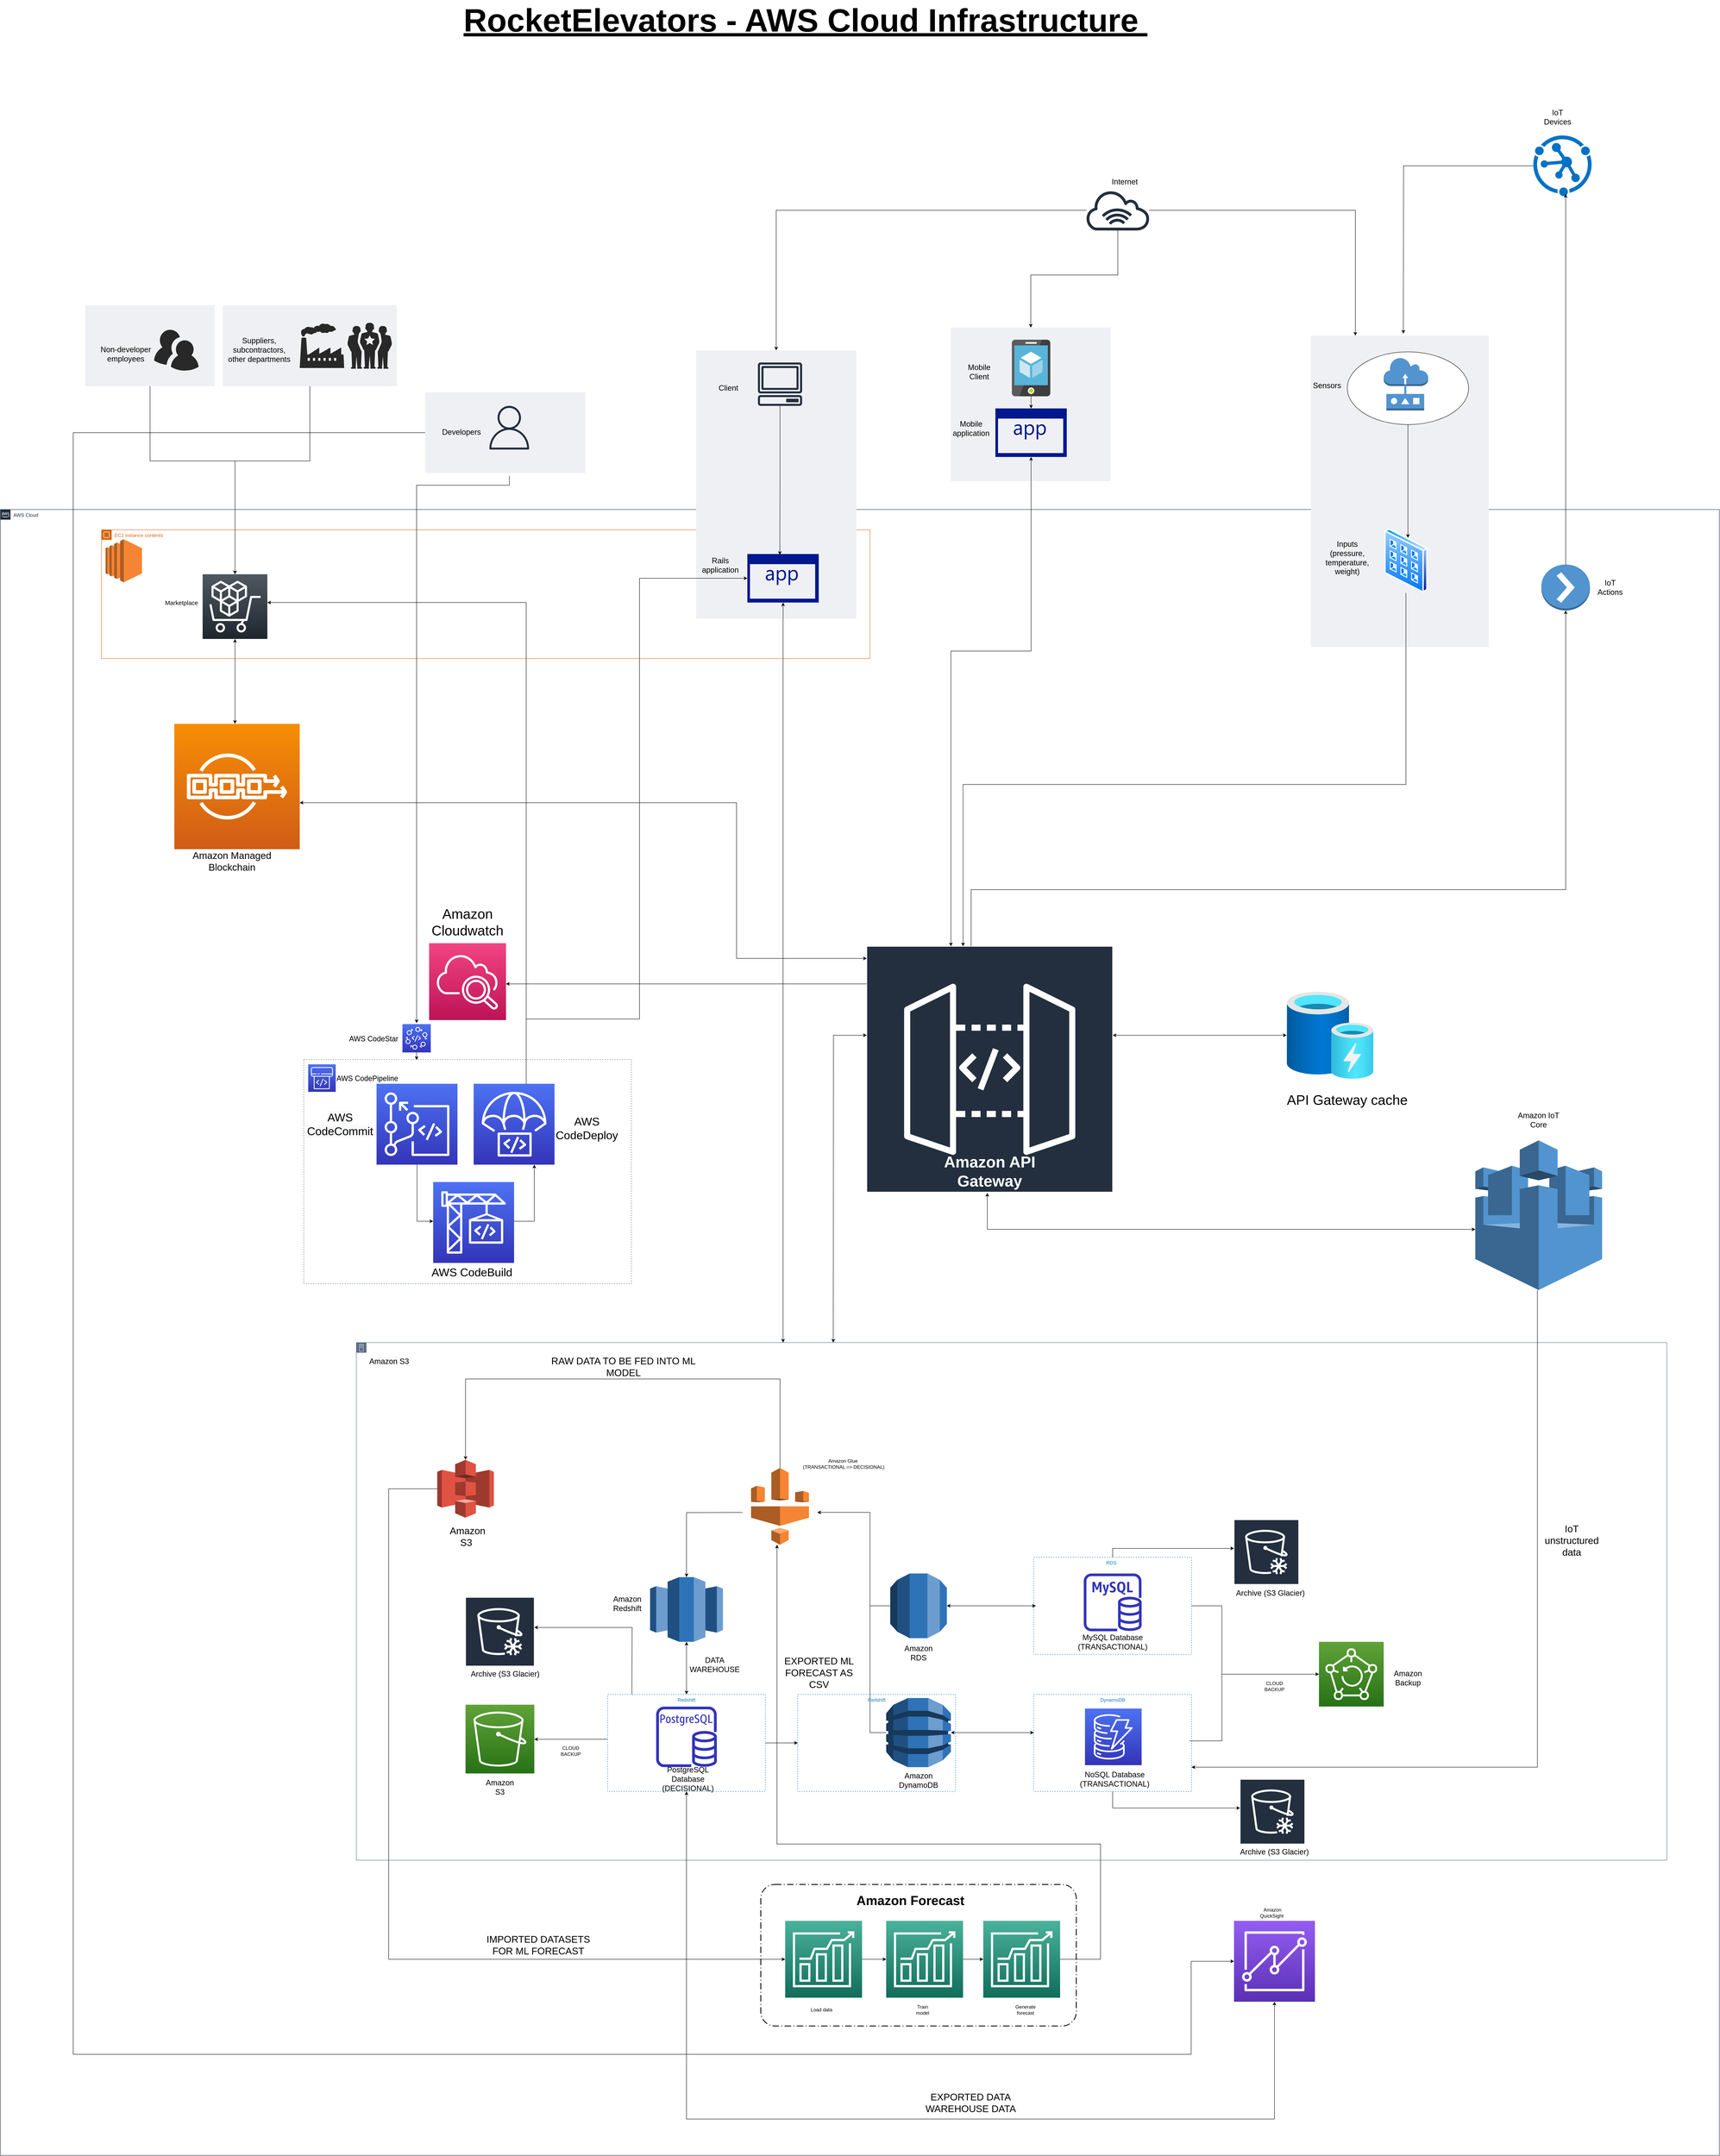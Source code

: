 <mxfile version="13.8.6" type="github"><diagram id="dGZ1OVy6yEouTG40b8el" name="Page-1"><mxGraphModel dx="7606" dy="5369" grid="1" gridSize="10" guides="1" tooltips="1" connect="1" arrows="1" fold="1" page="1" pageScale="1" pageWidth="850" pageHeight="1100" math="0" shadow="0"><root><mxCell id="0"/><mxCell id="1" parent="0"/><mxCell id="6CFTjlBo7LNI-7D9RRo_-1" value="AWS Cloud" style="points=[[0,0],[0.25,0],[0.5,0],[0.75,0],[1,0],[1,0.25],[1,0.5],[1,0.75],[1,1],[0.75,1],[0.5,1],[0.25,1],[0,1],[0,0.75],[0,0.5],[0,0.25]];outlineConnect=0;gradientColor=none;html=1;whiteSpace=wrap;fontSize=12;fontStyle=0;shape=mxgraph.aws4.group;grIcon=mxgraph.aws4.group_aws_cloud_alt;strokeColor=#232F3E;fillColor=none;verticalAlign=top;align=left;spacingLeft=30;fontColor=#232F3E;dashed=0;dashPattern=1 1;" vertex="1" parent="1"><mxGeometry x="40" y="1300" width="4250" height="4070" as="geometry"/></mxCell><mxCell id="6CFTjlBo7LNI-7D9RRo_-2" value="EC2 instance contents" style="points=[[0,0],[0.25,0],[0.5,0],[0.75,0],[1,0],[1,0.25],[1,0.5],[1,0.75],[1,1],[0.75,1],[0.5,1],[0.25,1],[0,1],[0,0.75],[0,0.5],[0,0.25]];outlineConnect=0;gradientColor=none;html=1;whiteSpace=wrap;fontSize=12;fontStyle=0;shape=mxgraph.aws4.group;grIcon=mxgraph.aws4.group_ec2_instance_contents;strokeColor=#D86613;fillColor=none;verticalAlign=top;align=left;spacingLeft=30;fontColor=#D86613;dashed=0;" vertex="1" parent="1"><mxGeometry x="290" y="1350" width="1900" height="318.65" as="geometry"/></mxCell><mxCell id="6CFTjlBo7LNI-7D9RRo_-3" value="" style="fillColor=#EFF0F3;strokeColor=none;dashed=0;verticalAlign=top;fontStyle=0;fontColor=#232F3D;" vertex="1" parent="1"><mxGeometry x="1760" y="906.35" width="396.19" height="663.65" as="geometry"/></mxCell><mxCell id="6CFTjlBo7LNI-7D9RRo_-4" value="" style="fillColor=#EFF0F3;strokeColor=none;dashed=0;verticalAlign=top;fontStyle=0;fontColor=#232F3D;" vertex="1" parent="1"><mxGeometry x="2390" y="850" width="395" height="380" as="geometry"/></mxCell><mxCell id="6CFTjlBo7LNI-7D9RRo_-5" value="" style="edgeStyle=orthogonalEdgeStyle;rounded=0;orthogonalLoop=1;jettySize=auto;html=1;startArrow=none;startFill=0;" edge="1" parent="1" source="6CFTjlBo7LNI-7D9RRo_-6" target="6CFTjlBo7LNI-7D9RRo_-132"><mxGeometry relative="1" as="geometry"><mxPoint x="805" y="1145" as="targetPoint"/><Array as="points"><mxPoint x="805" y="1180"/><mxPoint x="620" y="1180"/></Array></mxGeometry></mxCell><mxCell id="6CFTjlBo7LNI-7D9RRo_-6" value="" style="fillColor=#EFF0F3;strokeColor=none;dashed=0;verticalAlign=top;fontStyle=0;fontColor=#232F3D;" vertex="1" parent="1"><mxGeometry x="590" y="795" width="430" height="200" as="geometry"/></mxCell><mxCell id="6CFTjlBo7LNI-7D9RRo_-7" value="" style="edgeStyle=orthogonalEdgeStyle;rounded=0;orthogonalLoop=1;jettySize=auto;html=1;startArrow=none;startFill=0;" edge="1" parent="1" source="6CFTjlBo7LNI-7D9RRo_-8" target="6CFTjlBo7LNI-7D9RRo_-132"><mxGeometry relative="1" as="geometry"><mxPoint x="410" y="1145" as="targetPoint"/><Array as="points"><mxPoint x="410" y="1180"/><mxPoint x="620" y="1180"/></Array></mxGeometry></mxCell><mxCell id="6CFTjlBo7LNI-7D9RRo_-8" value="" style="fillColor=#EFF0F3;strokeColor=none;dashed=0;verticalAlign=top;fontStyle=0;fontColor=#232F3D;" vertex="1" parent="1"><mxGeometry x="250" y="795" width="320" height="200" as="geometry"/></mxCell><mxCell id="6CFTjlBo7LNI-7D9RRo_-9" value="" style="fillColor=none;strokeColor=#5A6C86;dashed=1;verticalAlign=top;fontStyle=0;fontColor=#5A6C86;fontSize=22;perimeterSpacing=33;" vertex="1" parent="1"><mxGeometry x="790" y="2660" width="810" height="554" as="geometry"/></mxCell><mxCell id="6CFTjlBo7LNI-7D9RRo_-10" value="&#10;&#10;&lt;span style=&quot;color: rgb(0, 0, 0); font-family: helvetica; font-size: 19px; font-style: normal; font-weight: 400; letter-spacing: normal; text-align: center; text-indent: 0px; text-transform: none; word-spacing: 0px; background-color: rgb(248, 249, 250); display: inline; float: none;&quot;&gt;Amazon S3&lt;/span&gt;&#10;&#10;" style="points=[[0,0],[0.25,0],[0.5,0],[0.75,0],[1,0],[1,0.25],[1,0.5],[1,0.75],[1,1],[0.75,1],[0.5,1],[0.25,1],[0,1],[0,0.75],[0,0.5],[0,0.25]];outlineConnect=0;gradientColor=none;html=1;whiteSpace=wrap;fontSize=12;fontStyle=0;shape=mxgraph.aws4.group;grIcon=mxgraph.aws4.group_on_premise;strokeColor=#5A6C86;fillColor=none;verticalAlign=top;align=left;spacingLeft=30;fontColor=#5A6C86;dashed=0;" vertex="1" parent="1"><mxGeometry x="920" y="3360" width="3240" height="1280" as="geometry"/></mxCell><mxCell id="6CFTjlBo7LNI-7D9RRo_-11" value="" style="rounded=1;arcSize=10;dashed=1;fillColor=none;gradientColor=none;dashPattern=8 3 1 3;strokeWidth=2;" vertex="1" parent="1"><mxGeometry x="1920" y="4700" width="780" height="350" as="geometry"/></mxCell><mxCell id="6CFTjlBo7LNI-7D9RRo_-12" value="" style="fillColor=#EFF0F3;strokeColor=none;dashed=0;verticalAlign=top;fontStyle=0;fontColor=#232F3D;" vertex="1" parent="1"><mxGeometry x="3280" y="870" width="440" height="770" as="geometry"/></mxCell><mxCell id="6CFTjlBo7LNI-7D9RRo_-13" value="" style="edgeStyle=orthogonalEdgeStyle;rounded=0;orthogonalLoop=1;jettySize=auto;html=1;startArrow=none;startFill=0;endArrow=classic;endFill=1;fontSize=19;fontColor=#000000;" edge="1" parent="1" source="6CFTjlBo7LNI-7D9RRo_-14"><mxGeometry relative="1" as="geometry"><mxPoint x="3520" y="1370" as="targetPoint"/></mxGeometry></mxCell><mxCell id="6CFTjlBo7LNI-7D9RRo_-14" value="" style="ellipse;whiteSpace=wrap;html=1;fontSize=19;fontColor=#000000;" vertex="1" parent="1"><mxGeometry x="3370" y="910" width="300" height="180" as="geometry"/></mxCell><mxCell id="6CFTjlBo7LNI-7D9RRo_-15" value="" style="edgeStyle=orthogonalEdgeStyle;rounded=0;orthogonalLoop=1;jettySize=auto;html=1;startArrow=none;startFill=0;endArrow=classic;endFill=1;fontSize=39;fontColor=#FFFFFF;" edge="1" parent="1" source="6CFTjlBo7LNI-7D9RRo_-18" target="6CFTjlBo7LNI-7D9RRo_-64"><mxGeometry relative="1" as="geometry"><mxPoint x="1400" y="2480" as="targetPoint"/><Array as="points"><mxPoint x="1980" y="2473"/><mxPoint x="1980" y="2473"/></Array><mxPoint x="1570" y="2473" as="sourcePoint"/></mxGeometry></mxCell><mxCell id="6CFTjlBo7LNI-7D9RRo_-16" value="" style="edgeStyle=orthogonalEdgeStyle;rounded=0;orthogonalLoop=1;jettySize=auto;html=1;" edge="1" parent="1" source="6CFTjlBo7LNI-7D9RRo_-18"><mxGeometry relative="1" as="geometry"><mxPoint x="2370" y="2380" as="sourcePoint"/><mxPoint x="3910" y="1549.6" as="targetPoint"/><Array as="points"><mxPoint x="2440" y="2240"/><mxPoint x="3910" y="2240"/></Array></mxGeometry></mxCell><mxCell id="6CFTjlBo7LNI-7D9RRo_-17" value="" style="edgeStyle=orthogonalEdgeStyle;rounded=0;orthogonalLoop=1;jettySize=auto;html=1;startArrow=classic;startFill=1;endArrow=classic;endFill=1;" edge="1" parent="1" source="6CFTjlBo7LNI-7D9RRo_-18"><mxGeometry relative="1" as="geometry"><mxPoint x="2099.143" y="3360" as="targetPoint"/></mxGeometry></mxCell><mxCell id="6CFTjlBo7LNI-7D9RRo_-18" value="Amazon API Gateway" style="outlineConnect=0;fontColor=#232F3E;gradientColor=none;strokeColor=#ffffff;fillColor=#232F3E;dashed=0;verticalLabelPosition=middle;verticalAlign=bottom;align=center;html=1;whiteSpace=wrap;fontSize=10;fontStyle=1;spacing=3;shape=mxgraph.aws4.productIcon;prIcon=mxgraph.aws4.api_gateway;" vertex="1" parent="1"><mxGeometry x="2181.96" y="2380" width="608.04" height="440" as="geometry"/></mxCell><mxCell id="6CFTjlBo7LNI-7D9RRo_-19" value="" style="edgeStyle=orthogonalEdgeStyle;rounded=0;orthogonalLoop=1;jettySize=auto;html=1;" edge="1" parent="1" source="6CFTjlBo7LNI-7D9RRo_-22" target="6CFTjlBo7LNI-7D9RRo_-50"><mxGeometry relative="1" as="geometry"><Array as="points"><mxPoint x="1480" y="4341"/><mxPoint x="1480" y="4341"/></Array></mxGeometry></mxCell><mxCell id="6CFTjlBo7LNI-7D9RRo_-20" value="" style="edgeStyle=orthogonalEdgeStyle;rounded=0;orthogonalLoop=1;jettySize=auto;html=1;fontSize=24;startArrow=classic;startFill=1;" edge="1" parent="1" source="6CFTjlBo7LNI-7D9RRo_-22" target="6CFTjlBo7LNI-7D9RRo_-104"><mxGeometry relative="1" as="geometry"><mxPoint x="1736.32" y="4640" as="targetPoint"/><Array as="points"><mxPoint x="1736" y="5280"/><mxPoint x="3190" y="5280"/></Array></mxGeometry></mxCell><mxCell id="6CFTjlBo7LNI-7D9RRo_-21" value="" style="edgeStyle=orthogonalEdgeStyle;rounded=0;orthogonalLoop=1;jettySize=auto;html=1;" edge="1" parent="1" source="6CFTjlBo7LNI-7D9RRo_-22" target="6CFTjlBo7LNI-7D9RRo_-152"><mxGeometry relative="1" as="geometry"/></mxCell><mxCell id="6CFTjlBo7LNI-7D9RRo_-22" value="Redshift" style="fillColor=none;strokeColor=#147EBA;dashed=1;verticalAlign=top;fontStyle=0;fontColor=#147EBA;" vertex="1" parent="1"><mxGeometry x="1541.32" y="4230" width="390" height="240" as="geometry"/></mxCell><mxCell id="6CFTjlBo7LNI-7D9RRo_-23" value="DynamoDB" style="fillColor=none;strokeColor=#147EBA;dashed=1;verticalAlign=top;fontStyle=0;fontColor=#147EBA;" vertex="1" parent="1"><mxGeometry x="2595" y="4230" width="390" height="240" as="geometry"/></mxCell><mxCell id="6CFTjlBo7LNI-7D9RRo_-24" value="" style="edgeStyle=orthogonalEdgeStyle;rounded=0;orthogonalLoop=1;jettySize=auto;html=1;startArrow=none;startFill=0;endArrow=none;endFill=0;fontSize=19;" edge="1" parent="1" source="6CFTjlBo7LNI-7D9RRo_-25" target="6CFTjlBo7LNI-7D9RRo_-49"><mxGeometry relative="1" as="geometry"><mxPoint x="3060" y="4180" as="targetPoint"/><Array as="points"><mxPoint x="3060" y="4011"/><mxPoint x="3060" y="4180"/></Array></mxGeometry></mxCell><mxCell id="6CFTjlBo7LNI-7D9RRo_-25" value="RDS  " style="fillColor=none;strokeColor=#147EBA;dashed=1;verticalAlign=top;fontStyle=0;fontColor=#147EBA;" vertex="1" parent="1"><mxGeometry x="2595" y="3891" width="390" height="240" as="geometry"/></mxCell><mxCell id="6CFTjlBo7LNI-7D9RRo_-26" style="edgeStyle=orthogonalEdgeStyle;rounded=0;orthogonalLoop=1;jettySize=auto;html=1;exitX=0.5;exitY=1;exitDx=0;exitDy=0;" edge="1" parent="1"><mxGeometry relative="1" as="geometry"><mxPoint x="1590" y="3323.65" as="sourcePoint"/><mxPoint x="1590" y="3323.65" as="targetPoint"/></mxGeometry></mxCell><mxCell id="6CFTjlBo7LNI-7D9RRo_-27" value="" style="edgeStyle=orthogonalEdgeStyle;rounded=0;orthogonalLoop=1;jettySize=auto;html=1;entryX=0.455;entryY=0.018;entryDx=0;entryDy=0;entryPerimeter=0;" edge="1" parent="1" source="6CFTjlBo7LNI-7D9RRo_-28" target="6CFTjlBo7LNI-7D9RRo_-57"><mxGeometry relative="1" as="geometry"><mxPoint x="1967.495" y="1366.345" as="targetPoint"/><Array as="points"/></mxGeometry></mxCell><mxCell id="6CFTjlBo7LNI-7D9RRo_-28" value="" style="outlineConnect=0;fontColor=#232F3E;gradientColor=none;fillColor=#232F3E;strokeColor=none;dashed=0;verticalLabelPosition=bottom;verticalAlign=top;align=center;html=1;fontSize=12;fontStyle=0;aspect=fixed;pointerEvents=1;shape=mxgraph.aws4.client;" vertex="1" parent="1"><mxGeometry x="1912.43" y="936.35" width="110.13" height="107.31" as="geometry"/></mxCell><mxCell id="6CFTjlBo7LNI-7D9RRo_-29" value="MySQL Database&lt;br&gt;(TRANSACTIONAL)" style="text;html=1;strokeColor=none;fillColor=none;align=center;verticalAlign=middle;whiteSpace=wrap;rounded=0;fontSize=19;" vertex="1" parent="1"><mxGeometry x="2770" y="4091" width="40" height="20" as="geometry"/></mxCell><mxCell id="6CFTjlBo7LNI-7D9RRo_-30" value="" style="outlineConnect=0;fontColor=#232F3E;gradientColor=none;fillColor=#3334B9;strokeColor=none;dashed=0;verticalLabelPosition=bottom;verticalAlign=top;align=center;html=1;fontSize=12;fontStyle=0;aspect=fixed;pointerEvents=1;shape=mxgraph.aws4.rds_mysql_instance;" vertex="1" parent="1"><mxGeometry x="2718.5" y="3931" width="143" height="143" as="geometry"/></mxCell><mxCell id="6CFTjlBo7LNI-7D9RRo_-31" value="" style="outlineConnect=0;fontColor=#232F3E;gradientColor=#4D72F3;gradientDirection=north;fillColor=#3334B9;strokeColor=#ffffff;dashed=0;verticalLabelPosition=bottom;verticalAlign=top;align=center;html=1;fontSize=12;fontStyle=0;aspect=fixed;shape=mxgraph.aws4.resourceIcon;resIcon=mxgraph.aws4.dynamodb;" vertex="1" parent="1"><mxGeometry x="2721.5" y="4265" width="140" height="140" as="geometry"/></mxCell><mxCell id="6CFTjlBo7LNI-7D9RRo_-32" value="" style="edgeStyle=orthogonalEdgeStyle;rounded=0;orthogonalLoop=1;jettySize=auto;html=1;startArrow=classic;startFill=1;fontSize=19;" edge="1" parent="1" source="6CFTjlBo7LNI-7D9RRo_-34"><mxGeometry relative="1" as="geometry"><mxPoint x="2595" y="4324.5" as="targetPoint"/></mxGeometry></mxCell><mxCell id="6CFTjlBo7LNI-7D9RRo_-33" value="" style="edgeStyle=orthogonalEdgeStyle;rounded=0;orthogonalLoop=1;jettySize=auto;html=1;" edge="1" parent="1" source="6CFTjlBo7LNI-7D9RRo_-34"><mxGeometry relative="1" as="geometry"><mxPoint x="2060" y="3780" as="targetPoint"/><Array as="points"><mxPoint x="2190" y="4325"/><mxPoint x="2190" y="3780"/></Array></mxGeometry></mxCell><mxCell id="6CFTjlBo7LNI-7D9RRo_-34" value="" style="outlineConnect=0;dashed=0;verticalLabelPosition=bottom;verticalAlign=top;align=center;html=1;shape=mxgraph.aws3.dynamo_db;fillColor=#2E73B8;gradientColor=none;fontSize=19;" vertex="1" parent="1"><mxGeometry x="2230" y="4239" width="160" height="171" as="geometry"/></mxCell><mxCell id="6CFTjlBo7LNI-7D9RRo_-35" value="PostgreSQL Database (DECISIONAL)" style="text;html=1;strokeColor=none;fillColor=none;align=center;verticalAlign=middle;whiteSpace=wrap;rounded=0;fontSize=19;" vertex="1" parent="1"><mxGeometry x="1720" y="4430" width="40" height="20" as="geometry"/></mxCell><mxCell id="6CFTjlBo7LNI-7D9RRo_-36" value="Amazon Redshift" style="text;html=1;strokeColor=none;fillColor=none;align=center;verticalAlign=middle;whiteSpace=wrap;rounded=0;fontSize=19;" vertex="1" parent="1"><mxGeometry x="1570" y="4005.5" width="40" as="geometry"/></mxCell><mxCell id="6CFTjlBo7LNI-7D9RRo_-37" value="" style="edgeStyle=orthogonalEdgeStyle;rounded=0;orthogonalLoop=1;jettySize=auto;html=1;startArrow=classic;startFill=1;fontSize=19;entryX=0.5;entryY=0;entryDx=0;entryDy=0;" edge="1" parent="1" source="6CFTjlBo7LNI-7D9RRo_-38" target="6CFTjlBo7LNI-7D9RRo_-22"><mxGeometry relative="1" as="geometry"><Array as="points"/></mxGeometry></mxCell><mxCell id="6CFTjlBo7LNI-7D9RRo_-38" value="" style="outlineConnect=0;dashed=0;verticalLabelPosition=bottom;verticalAlign=top;align=center;html=1;shape=mxgraph.aws3.redshift;fillColor=#2E73B8;gradientColor=none;fontSize=19;" vertex="1" parent="1"><mxGeometry x="1646.32" y="3940" width="180" height="160" as="geometry"/></mxCell><mxCell id="6CFTjlBo7LNI-7D9RRo_-39" value="Amazon DynamoDB" style="text;html=1;strokeColor=none;fillColor=none;align=center;verticalAlign=middle;whiteSpace=wrap;rounded=0;fontSize=19;" vertex="1" parent="1"><mxGeometry x="2290" y="4425.5" width="40" height="34.5" as="geometry"/></mxCell><mxCell id="6CFTjlBo7LNI-7D9RRo_-40" value="" style="edgeStyle=orthogonalEdgeStyle;rounded=0;orthogonalLoop=1;jettySize=auto;html=1;startArrow=classic;startFill=1;fontSize=19;" edge="1" parent="1" source="6CFTjlBo7LNI-7D9RRo_-42"><mxGeometry relative="1" as="geometry"><mxPoint x="2600" y="4011" as="targetPoint"/></mxGeometry></mxCell><mxCell id="6CFTjlBo7LNI-7D9RRo_-41" value="" style="edgeStyle=orthogonalEdgeStyle;rounded=0;orthogonalLoop=1;jettySize=auto;html=1;" edge="1" parent="1" source="6CFTjlBo7LNI-7D9RRo_-42"><mxGeometry relative="1" as="geometry"><mxPoint x="2060" y="3780" as="targetPoint"/><Array as="points"><mxPoint x="2190" y="4011"/><mxPoint x="2190" y="3780"/></Array></mxGeometry></mxCell><mxCell id="6CFTjlBo7LNI-7D9RRo_-42" value="" style="outlineConnect=0;dashed=0;verticalLabelPosition=bottom;verticalAlign=top;align=center;html=1;shape=mxgraph.aws3.rds;fillColor=#2E73B8;gradientColor=none;fontSize=19;" vertex="1" parent="1"><mxGeometry x="2240" y="3931" width="140" height="160" as="geometry"/></mxCell><mxCell id="6CFTjlBo7LNI-7D9RRo_-43" value="Amazon RDS" style="text;html=1;strokeColor=none;fillColor=none;align=center;verticalAlign=middle;whiteSpace=wrap;rounded=0;fontSize=19;" vertex="1" parent="1"><mxGeometry x="2290" y="4111" width="40" height="34.5" as="geometry"/></mxCell><mxCell id="6CFTjlBo7LNI-7D9RRo_-44" value="" style="outlineConnect=0;fontColor=#232F3E;gradientColor=none;fillColor=#3334B9;strokeColor=none;dashed=0;verticalLabelPosition=bottom;verticalAlign=top;align=center;html=1;fontSize=12;fontStyle=0;aspect=fixed;pointerEvents=1;shape=mxgraph.aws4.rds_postgresql_instance;" vertex="1" parent="1"><mxGeometry x="1661.32" y="4260" width="150" height="150" as="geometry"/></mxCell><mxCell id="6CFTjlBo7LNI-7D9RRo_-45" value="NoSQL Database (TRANSACTIONAL)" style="text;html=1;strokeColor=none;fillColor=none;align=center;verticalAlign=middle;whiteSpace=wrap;rounded=0;fontSize=19;" vertex="1" parent="1"><mxGeometry x="2775" y="4430" width="40" height="20" as="geometry"/></mxCell><mxCell id="6CFTjlBo7LNI-7D9RRo_-46" style="edgeStyle=orthogonalEdgeStyle;rounded=0;orthogonalLoop=1;jettySize=auto;html=1;exitX=0.5;exitY=1;exitDx=0;exitDy=0;startArrow=classic;startFill=1;fontSize=19;" edge="1" parent="1" source="6CFTjlBo7LNI-7D9RRo_-43" target="6CFTjlBo7LNI-7D9RRo_-43"><mxGeometry relative="1" as="geometry"/></mxCell><mxCell id="6CFTjlBo7LNI-7D9RRo_-47" value="DATA WAREHOUSE" style="text;html=1;strokeColor=none;fillColor=none;align=center;verticalAlign=middle;whiteSpace=wrap;rounded=0;fontSize=19;" vertex="1" parent="1"><mxGeometry x="1786.32" y="4147.25" width="40" height="20" as="geometry"/></mxCell><mxCell id="6CFTjlBo7LNI-7D9RRo_-48" value="" style="edgeStyle=orthogonalEdgeStyle;rounded=0;orthogonalLoop=1;jettySize=auto;html=1;startArrow=classic;startFill=1;fontSize=19;endArrow=none;endFill=0;" edge="1" parent="1" source="6CFTjlBo7LNI-7D9RRo_-49"><mxGeometry relative="1" as="geometry"><mxPoint x="2980" y="4345" as="targetPoint"/><Array as="points"><mxPoint x="3060" y="4180"/><mxPoint x="3060" y="4345"/></Array></mxGeometry></mxCell><mxCell id="6CFTjlBo7LNI-7D9RRo_-49" value="" style="outlineConnect=0;fontColor=#232F3E;gradientColor=#60A337;gradientDirection=north;fillColor=#277116;strokeColor=#ffffff;dashed=0;verticalLabelPosition=bottom;verticalAlign=top;align=center;html=1;fontSize=12;fontStyle=0;aspect=fixed;shape=mxgraph.aws4.resourceIcon;resIcon=mxgraph.aws4.backup;" vertex="1" parent="1"><mxGeometry x="3300" y="4100" width="160" height="160" as="geometry"/></mxCell><mxCell id="6CFTjlBo7LNI-7D9RRo_-50" value="" style="outlineConnect=0;fontColor=#232F3E;gradientColor=#60A337;gradientDirection=north;fillColor=#277116;strokeColor=#ffffff;dashed=0;verticalLabelPosition=bottom;verticalAlign=top;align=center;html=1;fontSize=12;fontStyle=0;aspect=fixed;shape=mxgraph.aws4.resourceIcon;resIcon=mxgraph.aws4.s3;" vertex="1" parent="1"><mxGeometry x="1190" y="4255.5" width="170" height="170" as="geometry"/></mxCell><mxCell id="6CFTjlBo7LNI-7D9RRo_-51" value="Amazon Backup" style="text;html=1;strokeColor=none;fillColor=none;align=center;verticalAlign=middle;whiteSpace=wrap;rounded=0;fontSize=19;" vertex="1" parent="1"><mxGeometry x="3500" y="4180" width="40" height="20" as="geometry"/></mxCell><mxCell id="6CFTjlBo7LNI-7D9RRo_-52" value="Amazon S3" style="text;html=1;strokeColor=none;fillColor=none;align=center;verticalAlign=middle;whiteSpace=wrap;rounded=0;fontSize=19;" vertex="1" parent="1"><mxGeometry x="1255" y="4450" width="40" height="20" as="geometry"/></mxCell><mxCell id="6CFTjlBo7LNI-7D9RRo_-53" style="edgeStyle=orthogonalEdgeStyle;rounded=0;orthogonalLoop=1;jettySize=auto;html=1;exitX=0.5;exitY=1;exitDx=0;exitDy=0;startArrow=none;startFill=0;endArrow=classic;endFill=1;fontSize=19;" edge="1" parent="1" source="6CFTjlBo7LNI-7D9RRo_-52" target="6CFTjlBo7LNI-7D9RRo_-52"><mxGeometry relative="1" as="geometry"/></mxCell><mxCell id="6CFTjlBo7LNI-7D9RRo_-54" value="Client" style="text;html=1;strokeColor=none;fillColor=none;align=center;verticalAlign=middle;whiteSpace=wrap;rounded=0;fontSize=19;" vertex="1" parent="1"><mxGeometry x="1820" y="990" width="40" height="20" as="geometry"/></mxCell><mxCell id="6CFTjlBo7LNI-7D9RRo_-55" style="edgeStyle=orthogonalEdgeStyle;rounded=0;orthogonalLoop=1;jettySize=auto;html=1;exitX=0.5;exitY=1;exitDx=0;exitDy=0;" edge="1" parent="1" source="6CFTjlBo7LNI-7D9RRo_-54" target="6CFTjlBo7LNI-7D9RRo_-54"><mxGeometry relative="1" as="geometry"/></mxCell><mxCell id="6CFTjlBo7LNI-7D9RRo_-56" value="" style="edgeStyle=orthogonalEdgeStyle;rounded=0;orthogonalLoop=1;jettySize=auto;html=1;startArrow=classic;startFill=1;endArrow=classic;endFill=1;fontSize=19;" edge="1" parent="1" source="6CFTjlBo7LNI-7D9RRo_-57" target="6CFTjlBo7LNI-7D9RRo_-10"><mxGeometry relative="1" as="geometry"><mxPoint x="1892" y="2220" as="targetPoint"/><Array as="points"><mxPoint x="1975" y="2920"/><mxPoint x="1975" y="2920"/></Array></mxGeometry></mxCell><mxCell id="6CFTjlBo7LNI-7D9RRo_-57" value="" style="aspect=fixed;pointerEvents=1;shadow=0;dashed=0;html=1;strokeColor=none;labelPosition=center;verticalLabelPosition=bottom;verticalAlign=top;align=center;fillColor=#00188D;shape=mxgraph.mscae.enterprise.application" vertex="1" parent="1"><mxGeometry x="1886.76" y="1410" width="176.47" height="120" as="geometry"/></mxCell><mxCell id="6CFTjlBo7LNI-7D9RRo_-58" value="Internet" style="text;html=1;strokeColor=none;fillColor=none;align=center;verticalAlign=middle;whiteSpace=wrap;rounded=0;fontSize=19;" vertex="1" parent="1"><mxGeometry x="2800" y="480" width="40" height="20" as="geometry"/></mxCell><mxCell id="6CFTjlBo7LNI-7D9RRo_-59" value="Rails application" style="text;html=1;strokeColor=none;fillColor=none;align=center;verticalAlign=middle;whiteSpace=wrap;rounded=0;fontSize=19;" vertex="1" parent="1"><mxGeometry x="1800" y="1430" width="40" height="16.35" as="geometry"/></mxCell><mxCell id="6CFTjlBo7LNI-7D9RRo_-60" value="&lt;font style=&quot;font-size: 39px&quot;&gt;Amazon API Gateway&lt;/font&gt;" style="text;html=1;align=center;verticalAlign=middle;whiteSpace=wrap;rounded=0;fontSize=39;fontStyle=1;fontColor=#FFFFFF;" vertex="1" parent="1"><mxGeometry x="2305.98" y="2790" width="360" height="294" as="geometry"/></mxCell><mxCell id="6CFTjlBo7LNI-7D9RRo_-61" value="" style="edgeStyle=orthogonalEdgeStyle;rounded=0;orthogonalLoop=1;jettySize=auto;html=1;startArrow=classic;startFill=1;endArrow=classic;endFill=1;" edge="1" parent="1" source="6CFTjlBo7LNI-7D9RRo_-62"><mxGeometry relative="1" as="geometry"><mxPoint x="2790" y="2600" as="targetPoint"/></mxGeometry></mxCell><mxCell id="6CFTjlBo7LNI-7D9RRo_-62" value="" style="aspect=fixed;html=1;points=[];align=center;image;fontSize=12;image=img/lib/azure2/general/Cache.svg;" vertex="1" parent="1"><mxGeometry x="3220" y="2492.5" width="215" height="215" as="geometry"/></mxCell><mxCell id="6CFTjlBo7LNI-7D9RRo_-64" value="" style="outlineConnect=0;fontColor=#232F3E;gradientColor=#F34482;gradientDirection=north;fillColor=#BC1356;strokeColor=#ffffff;dashed=0;verticalLabelPosition=bottom;verticalAlign=top;align=center;html=1;fontSize=12;fontStyle=0;aspect=fixed;shape=mxgraph.aws4.resourceIcon;resIcon=mxgraph.aws4.cloudwatch_2;" vertex="1" parent="1"><mxGeometry x="1100" y="2372.5" width="190" height="190" as="geometry"/></mxCell><mxCell id="6CFTjlBo7LNI-7D9RRo_-65" value="&lt;font color=&quot;#000000&quot; style=&quot;font-size: 34px;&quot;&gt;API Gateway cache&lt;/font&gt;" style="text;html=1;strokeColor=none;fillColor=none;align=center;verticalAlign=middle;whiteSpace=wrap;rounded=0;fontSize=34;fontColor=#FFFFFF;" vertex="1" parent="1"><mxGeometry x="3205" y="2750" width="330" height="20" as="geometry"/></mxCell><mxCell id="6CFTjlBo7LNI-7D9RRo_-66" value="&lt;font color=&quot;#000000&quot;&gt;Amazon Cloudwatch&lt;/font&gt;" style="text;html=1;strokeColor=none;fillColor=none;align=center;verticalAlign=middle;whiteSpace=wrap;rounded=0;fontSize=34;fontColor=#FFFFFF;" vertex="1" parent="1"><mxGeometry x="1085" y="2310" width="220" height="20" as="geometry"/></mxCell><mxCell id="6CFTjlBo7LNI-7D9RRo_-67" value="" style="edgeStyle=orthogonalEdgeStyle;rounded=0;orthogonalLoop=1;jettySize=auto;html=1;startArrow=none;startFill=0;endArrow=classic;endFill=1;fontSize=34;fontColor=#FFFFFF;entryX=0.5;entryY=0;entryDx=0;entryDy=0;" edge="1" parent="1" source="6CFTjlBo7LNI-7D9RRo_-70" target="6CFTjlBo7LNI-7D9RRo_-4"><mxGeometry relative="1" as="geometry"><mxPoint x="2570" y="840" as="targetPoint"/><Array as="points"><mxPoint x="2803" y="720"/><mxPoint x="2587" y="720"/></Array></mxGeometry></mxCell><mxCell id="6CFTjlBo7LNI-7D9RRo_-68" value="" style="edgeStyle=orthogonalEdgeStyle;rounded=0;orthogonalLoop=1;jettySize=auto;html=1;startArrow=none;startFill=0;endArrow=classic;endFill=1;fontSize=34;fontColor=#FFFFFF;" edge="1" parent="1" source="6CFTjlBo7LNI-7D9RRo_-70" target="6CFTjlBo7LNI-7D9RRo_-3"><mxGeometry relative="1" as="geometry"/></mxCell><mxCell id="6CFTjlBo7LNI-7D9RRo_-69" value="" style="edgeStyle=orthogonalEdgeStyle;rounded=0;orthogonalLoop=1;jettySize=auto;html=1;startArrow=none;startFill=0;endArrow=classic;endFill=1;fontSize=34;fontColor=#FFFFFF;entryX=0.25;entryY=0;entryDx=0;entryDy=0;" edge="1" parent="1" source="6CFTjlBo7LNI-7D9RRo_-70" target="6CFTjlBo7LNI-7D9RRo_-12"><mxGeometry relative="1" as="geometry"><mxPoint x="3470" y="916" as="targetPoint"/></mxGeometry></mxCell><mxCell id="6CFTjlBo7LNI-7D9RRo_-70" value="" style="outlineConnect=0;fontColor=#232F3E;gradientColor=none;fillColor=#232F3E;strokeColor=none;dashed=0;verticalLabelPosition=bottom;verticalAlign=top;align=center;html=1;fontSize=12;fontStyle=0;aspect=fixed;pointerEvents=1;shape=mxgraph.aws4.internet_alt1;" vertex="1" parent="1"><mxGeometry x="2721.5" y="510" width="162.51" height="100" as="geometry"/></mxCell><mxCell id="6CFTjlBo7LNI-7D9RRo_-71" value="" style="edgeStyle=orthogonalEdgeStyle;rounded=0;orthogonalLoop=1;jettySize=auto;html=1;startArrow=classic;startFill=1;endArrow=classic;endFill=1;fontSize=34;fontColor=#FFFFFF;entryX=0.25;entryY=0;entryDx=0;entryDy=0;" edge="1" parent="1" source="6CFTjlBo7LNI-7D9RRo_-139"><mxGeometry relative="1" as="geometry"><mxPoint x="2390" y="2380" as="targetPoint"/><Array as="points"><mxPoint x="2588" y="1650"/><mxPoint x="2390" y="1650"/></Array></mxGeometry></mxCell><mxCell id="6CFTjlBo7LNI-7D9RRo_-72" value="" style="aspect=fixed;html=1;points=[];align=center;image;fontSize=12;image=img/lib/mscae/App_Service_Mobile_App.svg;" vertex="1" parent="1"><mxGeometry x="2540.64" y="880" width="95.2" height="140" as="geometry"/></mxCell><mxCell id="6CFTjlBo7LNI-7D9RRo_-73" value="Mobile Client" style="text;html=1;strokeColor=none;fillColor=none;align=center;verticalAlign=middle;whiteSpace=wrap;rounded=0;fontSize=19;" vertex="1" parent="1"><mxGeometry x="2440" y="950" width="40" height="20" as="geometry"/></mxCell><mxCell id="6CFTjlBo7LNI-7D9RRo_-74" value="Mobile application" style="text;html=1;strokeColor=none;fillColor=none;align=center;verticalAlign=middle;whiteSpace=wrap;rounded=0;fontSize=19;" vertex="1" parent="1"><mxGeometry x="2420" y="1090" width="40" height="20" as="geometry"/></mxCell><mxCell id="6CFTjlBo7LNI-7D9RRo_-75" value="" style="outlineConnect=0;dashed=0;verticalLabelPosition=bottom;verticalAlign=top;align=center;html=1;shape=mxgraph.aws3.sensor;fillColor=#5294CF;gradientColor=none;fontSize=34;fontColor=#FFFFFF;" vertex="1" parent="1"><mxGeometry x="3460" y="925" width="110" height="130" as="geometry"/></mxCell><mxCell id="6CFTjlBo7LNI-7D9RRo_-76" value="&lt;font color=&quot;#000000&quot; style=&quot;font-size: 19px;&quot;&gt;Sensors&lt;/font&gt;" style="text;html=1;strokeColor=none;fillColor=none;align=center;verticalAlign=middle;whiteSpace=wrap;rounded=0;fontSize=19;fontColor=#FFFFFF;" vertex="1" parent="1"><mxGeometry x="3300" y="983.65" width="40" height="20" as="geometry"/></mxCell><mxCell id="6CFTjlBo7LNI-7D9RRo_-77" value="" style="edgeStyle=orthogonalEdgeStyle;rounded=0;orthogonalLoop=1;jettySize=auto;html=1;startArrow=classic;startFill=1;endArrow=classic;endFill=1;" edge="1" parent="1" source="6CFTjlBo7LNI-7D9RRo_-79"><mxGeometry relative="1" as="geometry"><mxPoint x="2480" y="2990" as="targetPoint"/><Array as="points"><mxPoint x="2480" y="3080"/></Array></mxGeometry></mxCell><mxCell id="6CFTjlBo7LNI-7D9RRo_-78" value="" style="edgeStyle=orthogonalEdgeStyle;rounded=0;orthogonalLoop=1;jettySize=auto;html=1;fontSize=24;entryX=1;entryY=0.75;entryDx=0;entryDy=0;" edge="1" parent="1" source="6CFTjlBo7LNI-7D9RRo_-79" target="6CFTjlBo7LNI-7D9RRo_-23"><mxGeometry relative="1" as="geometry"><mxPoint x="3870" y="3449" as="targetPoint"/><Array as="points"><mxPoint x="3840" y="4410"/></Array></mxGeometry></mxCell><mxCell id="6CFTjlBo7LNI-7D9RRo_-79" value="" style="outlineConnect=0;dashed=0;verticalLabelPosition=bottom;verticalAlign=top;align=center;html=1;shape=mxgraph.aws3.aws_iot;fillColor=#5294CF;gradientColor=none;fontSize=19;fontColor=#FFFFFF;" vertex="1" parent="1"><mxGeometry x="3686.5" y="2860" width="313.5" height="370" as="geometry"/></mxCell><mxCell id="6CFTjlBo7LNI-7D9RRo_-80" value="Amazon IoT Core" style="text;html=1;strokeColor=none;fillColor=none;align=center;verticalAlign=middle;whiteSpace=wrap;rounded=0;fontSize=19;" vertex="1" parent="1"><mxGeometry x="3783.25" y="2800" width="120" height="20" as="geometry"/></mxCell><mxCell id="6CFTjlBo7LNI-7D9RRo_-81" value="" style="edgeStyle=orthogonalEdgeStyle;rounded=0;orthogonalLoop=1;jettySize=auto;html=1;" edge="1" parent="1" source="6CFTjlBo7LNI-7D9RRo_-82"><mxGeometry relative="1" as="geometry"><mxPoint x="2420" y="2380" as="targetPoint"/><Array as="points"><mxPoint x="3515" y="1980"/><mxPoint x="2420" y="1980"/></Array></mxGeometry></mxCell><mxCell id="6CFTjlBo7LNI-7D9RRo_-82" value="" style="aspect=fixed;perimeter=ellipsePerimeter;html=1;align=center;shadow=0;dashed=0;spacingTop=3;image;image=img/lib/active_directory/input_output_filter.svg;fontSize=19;fontColor=#000000;" vertex="1" parent="1"><mxGeometry x="3461.4" y="1346.35" width="107.2" height="160" as="geometry"/></mxCell><mxCell id="6CFTjlBo7LNI-7D9RRo_-83" value="Inputs (pressure, temperature, weight)" style="text;html=1;strokeColor=none;fillColor=none;align=center;verticalAlign=middle;whiteSpace=wrap;rounded=0;fontSize=19;fontColor=#000000;" vertex="1" parent="1"><mxGeometry x="3350" y="1410" width="40" height="20" as="geometry"/></mxCell><mxCell id="6CFTjlBo7LNI-7D9RRo_-84" value="" style="edgeStyle=orthogonalEdgeStyle;rounded=0;orthogonalLoop=1;jettySize=auto;html=1;startArrow=none;startFill=0;endArrow=classic;endFill=1;fontSize=19;fontColor=#000000;" edge="1" parent="1" source="6CFTjlBo7LNI-7D9RRo_-85"><mxGeometry relative="1" as="geometry"><mxPoint x="3508.571" y="865" as="targetPoint"/></mxGeometry></mxCell><mxCell id="6CFTjlBo7LNI-7D9RRo_-85" value="" style="aspect=fixed;html=1;points=[];align=center;image;fontSize=12;image=img/lib/mscae/Device_Provisioning_Services.svg;" vertex="1" parent="1"><mxGeometry x="3830" y="375" width="144" height="150" as="geometry"/></mxCell><mxCell id="6CFTjlBo7LNI-7D9RRo_-86" value="IoT &lt;br&gt;Devices" style="text;html=1;strokeColor=none;fillColor=none;align=center;verticalAlign=middle;whiteSpace=wrap;rounded=0;fontSize=19;fontColor=#000000;" vertex="1" parent="1"><mxGeometry x="3870" y="320" width="40" height="20" as="geometry"/></mxCell><mxCell id="6CFTjlBo7LNI-7D9RRo_-87" value="" style="edgeStyle=orthogonalEdgeStyle;rounded=0;orthogonalLoop=1;jettySize=auto;html=1;startArrow=none;startFill=0;endArrow=classic;endFill=1;fontSize=19;fontColor=#000000;" edge="1" parent="1" source="6CFTjlBo7LNI-7D9RRo_-88"><mxGeometry relative="1" as="geometry"><mxPoint x="3910" y="520" as="targetPoint"/></mxGeometry></mxCell><mxCell id="6CFTjlBo7LNI-7D9RRo_-88" value="" style="outlineConnect=0;dashed=0;verticalLabelPosition=bottom;verticalAlign=top;align=center;html=1;shape=mxgraph.aws3.action;fillColor=#5294CF;gradientColor=none;fontSize=19;fontColor=#000000;" vertex="1" parent="1"><mxGeometry x="3850" y="1436" width="120" height="113.6" as="geometry"/></mxCell><mxCell id="6CFTjlBo7LNI-7D9RRo_-89" value="IoT Actions" style="text;html=1;strokeColor=none;fillColor=none;align=center;verticalAlign=middle;whiteSpace=wrap;rounded=0;fontSize=19;fontColor=#000000;" vertex="1" parent="1"><mxGeometry x="4000" y="1482.8" width="40" height="20" as="geometry"/></mxCell><mxCell id="6CFTjlBo7LNI-7D9RRo_-90" value="" style="edgeStyle=orthogonalEdgeStyle;rounded=0;orthogonalLoop=1;jettySize=auto;html=1;" edge="1" parent="1" target="6CFTjlBo7LNI-7D9RRo_-38"><mxGeometry relative="1" as="geometry"><mxPoint x="1797.5" y="3780" as="targetPoint"/><mxPoint x="1875" y="3780" as="sourcePoint"/></mxGeometry></mxCell><mxCell id="6CFTjlBo7LNI-7D9RRo_-91" value="Amazon Glue&amp;nbsp;&lt;br&gt;(TRANSACTIONAL =&amp;gt; DECISIONAL)" style="text;html=1;strokeColor=none;fillColor=none;align=center;verticalAlign=middle;whiteSpace=wrap;rounded=0;" vertex="1" parent="1"><mxGeometry x="2010" y="3650" width="230" height="20" as="geometry"/></mxCell><mxCell id="6CFTjlBo7LNI-7D9RRo_-92" value="CLOUD BACKUP" style="text;html=1;strokeColor=none;fillColor=none;align=center;verticalAlign=middle;whiteSpace=wrap;rounded=0;" vertex="1" parent="1"><mxGeometry x="1430" y="4360" width="40" height="20" as="geometry"/></mxCell><mxCell id="6CFTjlBo7LNI-7D9RRo_-93" value="CLOUD BACKUP" style="text;html=1;strokeColor=none;fillColor=none;align=center;verticalAlign=middle;whiteSpace=wrap;rounded=0;" vertex="1" parent="1"><mxGeometry x="3170" y="4200" width="40" height="20" as="geometry"/></mxCell><mxCell id="6CFTjlBo7LNI-7D9RRo_-94" value="" style="edgeStyle=orthogonalEdgeStyle;rounded=0;orthogonalLoop=1;jettySize=auto;html=1;" edge="1" parent="1" source="6CFTjlBo7LNI-7D9RRo_-95" target="6CFTjlBo7LNI-7D9RRo_-97"><mxGeometry relative="1" as="geometry"/></mxCell><mxCell id="6CFTjlBo7LNI-7D9RRo_-95" value="" style="outlineConnect=0;fontColor=#232F3E;gradientColor=#4AB29A;gradientDirection=north;fillColor=#116D5B;strokeColor=#ffffff;dashed=0;verticalLabelPosition=bottom;verticalAlign=top;align=center;html=1;fontSize=12;fontStyle=0;aspect=fixed;shape=mxgraph.aws4.resourceIcon;resIcon=mxgraph.aws4.forecast;" vertex="1" parent="1"><mxGeometry x="1980.28" y="4790" width="190" height="190" as="geometry"/></mxCell><mxCell id="6CFTjlBo7LNI-7D9RRo_-96" value="" style="edgeStyle=orthogonalEdgeStyle;rounded=0;orthogonalLoop=1;jettySize=auto;html=1;" edge="1" parent="1" source="6CFTjlBo7LNI-7D9RRo_-97" target="6CFTjlBo7LNI-7D9RRo_-99"><mxGeometry relative="1" as="geometry"/></mxCell><mxCell id="6CFTjlBo7LNI-7D9RRo_-97" value="" style="outlineConnect=0;fontColor=#232F3E;gradientColor=#4AB29A;gradientDirection=north;fillColor=#116D5B;strokeColor=#ffffff;dashed=0;verticalLabelPosition=bottom;verticalAlign=top;align=center;html=1;fontSize=12;fontStyle=0;aspect=fixed;shape=mxgraph.aws4.resourceIcon;resIcon=mxgraph.aws4.forecast;" vertex="1" parent="1"><mxGeometry x="2230" y="4790" width="190" height="190" as="geometry"/></mxCell><mxCell id="6CFTjlBo7LNI-7D9RRo_-98" value="" style="edgeStyle=orthogonalEdgeStyle;rounded=0;orthogonalLoop=1;jettySize=auto;html=1;fontSize=24;" edge="1" parent="1" source="6CFTjlBo7LNI-7D9RRo_-99" target="6CFTjlBo7LNI-7D9RRo_-142"><mxGeometry relative="1" as="geometry"><mxPoint x="2775" y="4885" as="targetPoint"/><Array as="points"><mxPoint x="2760" y="4885"/><mxPoint x="2760" y="4600"/><mxPoint x="1960" y="4600"/></Array></mxGeometry></mxCell><mxCell id="6CFTjlBo7LNI-7D9RRo_-99" value="" style="outlineConnect=0;fontColor=#232F3E;gradientColor=#4AB29A;gradientDirection=north;fillColor=#116D5B;strokeColor=#ffffff;dashed=0;verticalLabelPosition=bottom;verticalAlign=top;align=center;html=1;fontSize=12;fontStyle=0;aspect=fixed;shape=mxgraph.aws4.resourceIcon;resIcon=mxgraph.aws4.forecast;" vertex="1" parent="1"><mxGeometry x="2470" y="4790" width="190" height="190" as="geometry"/></mxCell><mxCell id="6CFTjlBo7LNI-7D9RRo_-100" value="Load data" style="text;html=1;strokeColor=none;fillColor=none;align=center;verticalAlign=middle;whiteSpace=wrap;rounded=0;" vertex="1" parent="1"><mxGeometry x="2030" y="5000" width="80" height="20" as="geometry"/></mxCell><mxCell id="6CFTjlBo7LNI-7D9RRo_-101" value="Train model" style="text;html=1;strokeColor=none;fillColor=none;align=center;verticalAlign=middle;whiteSpace=wrap;rounded=0;" vertex="1" parent="1"><mxGeometry x="2300" y="5000" width="40" height="20" as="geometry"/></mxCell><mxCell id="6CFTjlBo7LNI-7D9RRo_-102" value="Generate forecast" style="text;html=1;strokeColor=none;fillColor=none;align=center;verticalAlign=middle;whiteSpace=wrap;rounded=0;" vertex="1" parent="1"><mxGeometry x="2537" y="5000" width="75" height="20" as="geometry"/></mxCell><mxCell id="6CFTjlBo7LNI-7D9RRo_-103" value="&lt;span style=&quot;font-size: 32px&quot;&gt;&lt;b&gt;Amazon Forecast&lt;/b&gt;&lt;/span&gt;" style="text;html=1;strokeColor=none;fillColor=none;align=center;verticalAlign=middle;whiteSpace=wrap;rounded=0;" vertex="1" parent="1"><mxGeometry x="2130" y="4730" width="320" height="20" as="geometry"/></mxCell><mxCell id="6CFTjlBo7LNI-7D9RRo_-104" value="" style="outlineConnect=0;fontColor=#232F3E;gradientColor=#945DF2;gradientDirection=north;fillColor=#5A30B5;strokeColor=#ffffff;dashed=0;verticalLabelPosition=bottom;verticalAlign=top;align=center;html=1;fontSize=12;fontStyle=0;aspect=fixed;shape=mxgraph.aws4.resourceIcon;resIcon=mxgraph.aws4.quicksight;" vertex="1" parent="1"><mxGeometry x="3090" y="4790" width="200" height="200" as="geometry"/></mxCell><mxCell id="6CFTjlBo7LNI-7D9RRo_-105" value="Amazon QuickSight&amp;nbsp;" style="text;html=1;strokeColor=none;fillColor=none;align=center;verticalAlign=middle;whiteSpace=wrap;rounded=0;" vertex="1" parent="1"><mxGeometry x="3130" y="4760" width="110" height="20" as="geometry"/></mxCell><mxCell id="6CFTjlBo7LNI-7D9RRo_-106" value="" style="edgeStyle=orthogonalEdgeStyle;rounded=0;orthogonalLoop=1;jettySize=auto;html=1;" edge="1" parent="1" source="6CFTjlBo7LNI-7D9RRo_-107" target="6CFTjlBo7LNI-7D9RRo_-104"><mxGeometry relative="1" as="geometry"><mxPoint x="1010" y="1110" as="targetPoint"/><Array as="points"><mxPoint x="220" y="1110"/><mxPoint x="220" y="5120"/><mxPoint x="2984" y="5120"/></Array></mxGeometry></mxCell><mxCell id="6CFTjlBo7LNI-7D9RRo_-107" value="" style="fillColor=#EFF0F3;strokeColor=none;dashed=0;verticalAlign=top;fontStyle=0;fontColor=#232F3D;" vertex="1" parent="1"><mxGeometry x="1090" y="1010" width="396.19" height="200" as="geometry"/></mxCell><mxCell id="6CFTjlBo7LNI-7D9RRo_-108" value="" style="edgeStyle=orthogonalEdgeStyle;rounded=0;orthogonalLoop=1;jettySize=auto;html=1;exitX=0.526;exitY=1.034;exitDx=0;exitDy=0;exitPerimeter=0;" edge="1" parent="1" source="6CFTjlBo7LNI-7D9RRo_-107"><mxGeometry relative="1" as="geometry"><mxPoint x="1069" y="2570" as="targetPoint"/><Array as="points"><mxPoint x="1298" y="1240"/><mxPoint x="1069" y="1240"/></Array></mxGeometry></mxCell><mxCell id="6CFTjlBo7LNI-7D9RRo_-109" value="" style="outlineConnect=0;fontColor=#232F3E;gradientColor=none;fillColor=#232F3E;strokeColor=none;dashed=0;verticalLabelPosition=bottom;verticalAlign=top;align=center;html=1;fontSize=12;fontStyle=0;aspect=fixed;pointerEvents=1;shape=mxgraph.aws4.user;" vertex="1" parent="1"><mxGeometry x="1244.09" y="1043.66" width="108" height="108" as="geometry"/></mxCell><mxCell id="6CFTjlBo7LNI-7D9RRo_-110" value="Developers" style="text;html=1;strokeColor=none;fillColor=none;align=center;verticalAlign=middle;whiteSpace=wrap;rounded=0;fontSize=19;" vertex="1" parent="1"><mxGeometry x="1160" y="1098.65" width="40" height="20" as="geometry"/></mxCell><mxCell id="6CFTjlBo7LNI-7D9RRo_-111" value="" style="edgeStyle=orthogonalEdgeStyle;rounded=0;orthogonalLoop=1;jettySize=auto;html=1;startArrow=classic;startFill=1;" edge="1" parent="1" source="6CFTjlBo7LNI-7D9RRo_-112" target="6CFTjlBo7LNI-7D9RRo_-18"><mxGeometry relative="1" as="geometry"><mxPoint x="1900" y="2890" as="targetPoint"/><Array as="points"><mxPoint x="1860" y="2025"/><mxPoint x="1860" y="2410"/></Array></mxGeometry></mxCell><mxCell id="6CFTjlBo7LNI-7D9RRo_-112" value="" style="outlineConnect=0;fontColor=#232F3E;gradientColor=#F78E04;gradientDirection=north;fillColor=#D05C17;strokeColor=#ffffff;dashed=0;verticalLabelPosition=bottom;verticalAlign=top;align=center;html=1;fontSize=12;fontStyle=0;aspect=fixed;shape=mxgraph.aws4.resourceIcon;resIcon=mxgraph.aws4.managed_blockchain;" vertex="1" parent="1"><mxGeometry x="470" y="1830" width="310" height="310" as="geometry"/></mxCell><mxCell id="6CFTjlBo7LNI-7D9RRo_-113" value="&lt;font style=&quot;font-size: 24px;&quot;&gt;Amazon Managed Blockchain&lt;/font&gt;" style="text;html=1;strokeColor=none;fillColor=none;align=center;verticalAlign=middle;whiteSpace=wrap;rounded=0;fontSize=24;" vertex="1" parent="1"><mxGeometry x="490" y="2160" width="245" height="20" as="geometry"/></mxCell><mxCell id="6CFTjlBo7LNI-7D9RRo_-114" value="" style="edgeStyle=orthogonalEdgeStyle;rounded=0;orthogonalLoop=1;jettySize=auto;html=1;fontSize=22;" edge="1" parent="1" source="6CFTjlBo7LNI-7D9RRo_-115" target="6CFTjlBo7LNI-7D9RRo_-119"><mxGeometry relative="1" as="geometry"><Array as="points"><mxPoint x="1070" y="3060"/></Array></mxGeometry></mxCell><mxCell id="6CFTjlBo7LNI-7D9RRo_-115" value="" style="outlineConnect=0;fontColor=#232F3E;gradientColor=#4D72F3;gradientDirection=north;fillColor=#3334B9;strokeColor=#ffffff;dashed=0;verticalLabelPosition=bottom;verticalAlign=top;align=center;html=1;fontSize=12;fontStyle=0;aspect=fixed;shape=mxgraph.aws4.resourceIcon;resIcon=mxgraph.aws4.codecommit;" vertex="1" parent="1"><mxGeometry x="970" y="2720" width="200" height="200" as="geometry"/></mxCell><mxCell id="6CFTjlBo7LNI-7D9RRo_-116" value="&lt;span style=&quot;color: rgb(0 , 0 , 0) ; font-family: &amp;#34;helvetica&amp;#34; ; font-style: normal ; font-weight: 400 ; letter-spacing: normal ; text-indent: 0px ; text-transform: none ; word-spacing: 0px ; background-color: rgb(248 , 249 , 250) ; display: inline ; float: none&quot;&gt;&lt;font style=&quot;font-size: 28px&quot;&gt;AWS CodeCommit&lt;/font&gt;&lt;/span&gt;" style="text;whiteSpace=wrap;html=1;align=center;fontSize=28;" vertex="1" parent="1"><mxGeometry x="780" y="2780" width="200" height="60" as="geometry"/></mxCell><mxCell id="6CFTjlBo7LNI-7D9RRo_-117" value="" style="outlineConnect=0;fontColor=#232F3E;gradientColor=#4D72F3;gradientDirection=north;fillColor=#3334B9;strokeColor=#ffffff;dashed=0;verticalLabelPosition=bottom;verticalAlign=top;align=center;html=1;fontSize=12;fontStyle=0;aspect=fixed;shape=mxgraph.aws4.resourceIcon;resIcon=mxgraph.aws4.codepipeline;" vertex="1" parent="1"><mxGeometry x="801" y="2672" width="68" height="68" as="geometry"/></mxCell><mxCell id="6CFTjlBo7LNI-7D9RRo_-118" value="" style="edgeStyle=orthogonalEdgeStyle;rounded=0;orthogonalLoop=1;jettySize=auto;html=1;" edge="1" parent="1" source="6CFTjlBo7LNI-7D9RRo_-119" target="6CFTjlBo7LNI-7D9RRo_-124"><mxGeometry relative="1" as="geometry"><mxPoint x="1436.167" y="2920.0" as="targetPoint"/><Array as="points"><mxPoint x="1360" y="3060"/></Array></mxGeometry></mxCell><mxCell id="6CFTjlBo7LNI-7D9RRo_-119" value="" style="outlineConnect=0;fontColor=#232F3E;gradientColor=#4D72F3;gradientDirection=north;fillColor=#3334B9;strokeColor=#ffffff;dashed=0;verticalLabelPosition=bottom;verticalAlign=top;align=center;html=1;fontSize=12;fontStyle=0;aspect=fixed;shape=mxgraph.aws4.resourceIcon;resIcon=mxgraph.aws4.codebuild;" vertex="1" parent="1"><mxGeometry x="1110" y="2963" width="200" height="200" as="geometry"/></mxCell><mxCell id="6CFTjlBo7LNI-7D9RRo_-120" value="&lt;span style=&quot;color: rgb(0 , 0 , 0) ; font-family: &amp;#34;helvetica&amp;#34; ; font-style: normal ; font-weight: 400 ; letter-spacing: normal ; text-align: center ; text-indent: 0px ; text-transform: none ; word-spacing: 0px ; background-color: rgb(248 , 249 , 250) ; display: inline ; float: none&quot;&gt;&lt;font style=&quot;font-size: 18px&quot;&gt;AWS CodePipeline&lt;/font&gt;&lt;/span&gt;" style="text;whiteSpace=wrap;html=1;" vertex="1" parent="1"><mxGeometry x="869" y="2690" width="300" height="60" as="geometry"/></mxCell><mxCell id="6CFTjlBo7LNI-7D9RRo_-121" value="&lt;span style=&quot;color: rgb(0 , 0 , 0) ; font-family: &amp;#34;helvetica&amp;#34; ; font-style: normal ; font-weight: 400 ; letter-spacing: normal ; text-align: center ; text-indent: 0px ; text-transform: none ; word-spacing: 0px ; background-color: rgb(248 , 249 , 250) ; display: inline ; float: none&quot;&gt;&lt;font style=&quot;font-size: 28px&quot;&gt;AWS CodeBuild&lt;/font&gt;&lt;br&gt;&lt;/span&gt;" style="text;whiteSpace=wrap;html=1;" vertex="1" parent="1"><mxGeometry x="1104" y="3163" width="236" height="40" as="geometry"/></mxCell><mxCell id="6CFTjlBo7LNI-7D9RRo_-122" value="" style="edgeStyle=orthogonalEdgeStyle;rounded=0;orthogonalLoop=1;jettySize=auto;html=1;entryX=0;entryY=0.5;entryDx=0;entryDy=0;entryPerimeter=0;" edge="1" parent="1" source="6CFTjlBo7LNI-7D9RRo_-124" target="6CFTjlBo7LNI-7D9RRo_-57"><mxGeometry relative="1" as="geometry"><mxPoint x="1570" y="2560" as="targetPoint"/><Array as="points"><mxPoint x="1340" y="2560"/><mxPoint x="1620" y="2560"/><mxPoint x="1620" y="1470"/></Array></mxGeometry></mxCell><mxCell id="6CFTjlBo7LNI-7D9RRo_-123" value="" style="edgeStyle=orthogonalEdgeStyle;rounded=0;orthogonalLoop=1;jettySize=auto;html=1;startArrow=none;startFill=0;endArrow=classic;endFill=1;" edge="1" parent="1" source="6CFTjlBo7LNI-7D9RRo_-124" target="6CFTjlBo7LNI-7D9RRo_-132"><mxGeometry relative="1" as="geometry"><mxPoint x="700" y="1513" as="targetPoint"/><Array as="points"><mxPoint x="1340" y="1530"/></Array></mxGeometry></mxCell><mxCell id="6CFTjlBo7LNI-7D9RRo_-124" value="" style="outlineConnect=0;fontColor=#232F3E;gradientColor=#4D72F3;gradientDirection=north;fillColor=#3334B9;strokeColor=#ffffff;dashed=0;verticalLabelPosition=bottom;verticalAlign=top;align=center;html=1;fontSize=12;fontStyle=0;aspect=fixed;shape=mxgraph.aws4.resourceIcon;resIcon=mxgraph.aws4.codedeploy;" vertex="1" parent="1"><mxGeometry x="1210" y="2720" width="200" height="200" as="geometry"/></mxCell><mxCell id="6CFTjlBo7LNI-7D9RRo_-125" value="&lt;span style=&quot;color: rgb(0 , 0 , 0) ; font-family: &amp;#34;helvetica&amp;#34; ; font-style: normal ; font-weight: 400 ; letter-spacing: normal ; text-indent: 0px ; text-transform: none ; word-spacing: 0px ; background-color: rgb(248 , 249 , 250) ; display: inline ; float: none&quot;&gt;&lt;font style=&quot;font-size: 28px&quot;&gt;AWS CodeDeploy&lt;/font&gt;&lt;/span&gt;" style="text;whiteSpace=wrap;html=1;align=center;" vertex="1" parent="1"><mxGeometry x="1460" y="2790" width="60" height="40" as="geometry"/></mxCell><mxCell id="6CFTjlBo7LNI-7D9RRo_-126" value="" style="edgeStyle=orthogonalEdgeStyle;rounded=0;orthogonalLoop=1;jettySize=auto;html=1;fontSize=24;" edge="1" parent="1" source="6CFTjlBo7LNI-7D9RRo_-127"><mxGeometry relative="1" as="geometry"><mxPoint x="1069" y="2661" as="targetPoint"/><Array as="points"><mxPoint x="1069" y="2661"/></Array></mxGeometry></mxCell><mxCell id="6CFTjlBo7LNI-7D9RRo_-127" value="" style="outlineConnect=0;fontColor=#232F3E;gradientColor=#4D72F3;gradientDirection=north;fillColor=#3334B9;strokeColor=#ffffff;dashed=0;verticalLabelPosition=bottom;verticalAlign=top;align=center;html=1;fontSize=12;fontStyle=0;aspect=fixed;shape=mxgraph.aws4.resourceIcon;resIcon=mxgraph.aws4.codestar;" vertex="1" parent="1"><mxGeometry x="1034" y="2572.5" width="70" height="70" as="geometry"/></mxCell><mxCell id="6CFTjlBo7LNI-7D9RRo_-128" value="&lt;span style=&quot;color: rgb(0 , 0 , 0) ; font-family: &amp;#34;helvetica&amp;#34; ; font-size: 18px ; font-style: normal ; font-weight: 400 ; letter-spacing: normal ; text-indent: 0px ; text-transform: none ; word-spacing: 0px ; background-color: rgb(248 , 249 , 250) ; display: inline ; float: none&quot;&gt;AWS CodeStar&lt;/span&gt;" style="text;whiteSpace=wrap;html=1;fontSize=22;align=center;" vertex="1" parent="1"><mxGeometry x="898" y="2587.5" width="130" height="40" as="geometry"/></mxCell><mxCell id="6CFTjlBo7LNI-7D9RRo_-129" style="edgeStyle=orthogonalEdgeStyle;rounded=0;orthogonalLoop=1;jettySize=auto;html=1;exitX=0.5;exitY=1;exitDx=0;exitDy=0;fontSize=22;" edge="1" parent="1" source="6CFTjlBo7LNI-7D9RRo_-66" target="6CFTjlBo7LNI-7D9RRo_-66"><mxGeometry relative="1" as="geometry"/></mxCell><mxCell id="6CFTjlBo7LNI-7D9RRo_-130" value="Suppliers, subcontractors, other departments" style="text;html=1;strokeColor=none;fillColor=none;align=center;verticalAlign=middle;whiteSpace=wrap;rounded=0;fontSize=19;" vertex="1" parent="1"><mxGeometry x="600" y="896" width="160" height="20" as="geometry"/></mxCell><mxCell id="6CFTjlBo7LNI-7D9RRo_-131" value="" style="edgeStyle=orthogonalEdgeStyle;rounded=0;orthogonalLoop=1;jettySize=auto;html=1;startArrow=classic;startFill=1;" edge="1" parent="1" source="6CFTjlBo7LNI-7D9RRo_-132" target="6CFTjlBo7LNI-7D9RRo_-112"><mxGeometry relative="1" as="geometry"><mxPoint x="620" y="1750" as="targetPoint"/><Array as="points"><mxPoint x="620" y="1780"/><mxPoint x="620" y="1780"/></Array></mxGeometry></mxCell><mxCell id="6CFTjlBo7LNI-7D9RRo_-132" value="" style="gradientDirection=north;outlineConnect=0;fontColor=#232F3E;gradientColor=#505863;fillColor=#1E262E;strokeColor=#ffffff;dashed=0;verticalLabelPosition=bottom;verticalAlign=top;align=center;html=1;fontSize=12;fontStyle=0;aspect=fixed;shape=mxgraph.aws4.resourceIcon;resIcon=mxgraph.aws4.marketplace;" vertex="1" parent="1"><mxGeometry x="540" y="1460" width="160" height="160" as="geometry"/></mxCell><mxCell id="6CFTjlBo7LNI-7D9RRo_-133" value="" style="verticalLabelPosition=bottom;html=1;fillColor=#282828;strokeColor=none;verticalAlign=top;pointerEvents=1;align=center;shape=mxgraph.cisco_safe.people_places_things_icons.icon1;" vertex="1" parent="1"><mxGeometry x="898" y="838.17" width="110" height="113.65" as="geometry"/></mxCell><mxCell id="6CFTjlBo7LNI-7D9RRo_-134" value="" style="verticalLabelPosition=bottom;html=1;fillColor=#282828;strokeColor=none;verticalAlign=top;pointerEvents=1;align=center;shape=mxgraph.cisco_safe.people_places_things_icons.icon5;" vertex="1" parent="1"><mxGeometry x="780" y="840" width="110" height="110" as="geometry"/></mxCell><mxCell id="6CFTjlBo7LNI-7D9RRo_-135" value="" style="verticalLabelPosition=bottom;html=1;fillColor=#282828;strokeColor=none;verticalAlign=top;pointerEvents=1;align=center;shape=mxgraph.cisco_safe.people_places_things_icons.icon9;" vertex="1" parent="1"><mxGeometry x="420" y="855.5" width="110" height="101" as="geometry"/></mxCell><mxCell id="6CFTjlBo7LNI-7D9RRo_-136" value="Non-developer employees" style="text;html=1;strokeColor=none;fillColor=none;align=center;verticalAlign=middle;whiteSpace=wrap;rounded=0;fontSize=19;" vertex="1" parent="1"><mxGeometry x="280" y="906" width="140" height="20" as="geometry"/></mxCell><mxCell id="6CFTjlBo7LNI-7D9RRo_-137" value="Marketplace&amp;nbsp;" style="text;html=1;strokeColor=none;fillColor=none;align=center;verticalAlign=middle;whiteSpace=wrap;rounded=0;fontSize=15;" vertex="1" parent="1"><mxGeometry x="470" y="1495" width="40" height="70" as="geometry"/></mxCell><mxCell id="6CFTjlBo7LNI-7D9RRo_-138" value="RocketElevators - AWS Cloud Infrastructure&amp;nbsp;" style="text;html=1;align=center;verticalAlign=middle;resizable=0;points=[];autosize=1;fontSize=80;fontStyle=5" vertex="1" parent="1"><mxGeometry x="1175" y="40" width="1710" height="100" as="geometry"/></mxCell><mxCell id="6CFTjlBo7LNI-7D9RRo_-139" value="" style="aspect=fixed;pointerEvents=1;shadow=0;dashed=0;html=1;strokeColor=none;labelPosition=center;verticalLabelPosition=bottom;verticalAlign=top;align=center;fillColor=#00188D;shape=mxgraph.mscae.enterprise.application" vertex="1" parent="1"><mxGeometry x="2500" y="1050" width="176.47" height="120" as="geometry"/></mxCell><mxCell id="6CFTjlBo7LNI-7D9RRo_-140" value="" style="edgeStyle=orthogonalEdgeStyle;rounded=0;orthogonalLoop=1;jettySize=auto;html=1;startArrow=none;startFill=0;endArrow=classic;endFill=1;fontSize=34;fontColor=#FFFFFF;" edge="1" parent="1" source="6CFTjlBo7LNI-7D9RRo_-72" target="6CFTjlBo7LNI-7D9RRo_-139"><mxGeometry relative="1" as="geometry"><mxPoint x="2578.23" y="1360" as="targetPoint"/><mxPoint x="2578.286" y="1080" as="sourcePoint"/></mxGeometry></mxCell><mxCell id="6CFTjlBo7LNI-7D9RRo_-141" value="" style="edgeStyle=orthogonalEdgeStyle;rounded=0;orthogonalLoop=1;jettySize=auto;html=1;fontSize=24;" edge="1" parent="1" source="6CFTjlBo7LNI-7D9RRo_-142" target="6CFTjlBo7LNI-7D9RRo_-144"><mxGeometry relative="1" as="geometry"><mxPoint x="1967.5" y="3525" as="targetPoint"/><Array as="points"><mxPoint x="1968" y="3450"/><mxPoint x="1190" y="3450"/></Array></mxGeometry></mxCell><mxCell id="6CFTjlBo7LNI-7D9RRo_-142" value="" style="outlineConnect=0;dashed=0;verticalLabelPosition=bottom;verticalAlign=top;align=center;html=1;shape=mxgraph.aws3.glue;fillColor=#F58534;gradientColor=none;dashPattern=1 1;fontSize=24;" vertex="1" parent="1"><mxGeometry x="1895.92" y="3670" width="143.16" height="190" as="geometry"/></mxCell><mxCell id="6CFTjlBo7LNI-7D9RRo_-143" value="" style="edgeStyle=orthogonalEdgeStyle;rounded=0;orthogonalLoop=1;jettySize=auto;html=1;fontSize=24;" edge="1" parent="1" source="6CFTjlBo7LNI-7D9RRo_-144" target="6CFTjlBo7LNI-7D9RRo_-95"><mxGeometry relative="1" as="geometry"><mxPoint x="1030" y="3721.5" as="targetPoint"/><Array as="points"><mxPoint x="1000" y="3722"/><mxPoint x="1000" y="4885"/></Array></mxGeometry></mxCell><mxCell id="6CFTjlBo7LNI-7D9RRo_-144" value="" style="outlineConnect=0;dashed=0;verticalLabelPosition=bottom;verticalAlign=top;align=center;html=1;shape=mxgraph.aws3.s3;fillColor=#E05243;gradientColor=none;dashPattern=1 1;fontSize=24;" vertex="1" parent="1"><mxGeometry x="1120" y="3650" width="140" height="143" as="geometry"/></mxCell><mxCell id="6CFTjlBo7LNI-7D9RRo_-145" value="Amazon S3&amp;nbsp;" style="text;html=1;strokeColor=none;fillColor=none;align=center;verticalAlign=middle;whiteSpace=wrap;rounded=0;dashed=1;dashPattern=1 1;fontSize=24;" vertex="1" parent="1"><mxGeometry x="1175" y="3830" width="40" height="20" as="geometry"/></mxCell><mxCell id="6CFTjlBo7LNI-7D9RRo_-146" value="IoT unstructured data" style="text;html=1;strokeColor=none;fillColor=none;align=center;verticalAlign=middle;whiteSpace=wrap;rounded=0;dashed=1;dashPattern=1 1;fontSize=24;" vertex="1" parent="1"><mxGeometry x="3905" y="3840" width="40" height="20" as="geometry"/></mxCell><mxCell id="6CFTjlBo7LNI-7D9RRo_-147" value="RAW DATA TO BE FED INTO ML MODEL" style="text;html=1;strokeColor=none;fillColor=none;align=center;verticalAlign=middle;whiteSpace=wrap;rounded=0;dashed=1;dashPattern=1 1;fontSize=24;" vertex="1" parent="1"><mxGeometry x="1401" y="3410" width="359" height="20" as="geometry"/></mxCell><mxCell id="6CFTjlBo7LNI-7D9RRo_-148" value="IMPORTED DATASETS FOR ML FORECAST" style="text;html=1;strokeColor=none;fillColor=none;align=center;verticalAlign=middle;whiteSpace=wrap;rounded=0;dashed=1;dashPattern=1 1;fontSize=24;" vertex="1" parent="1"><mxGeometry x="1220" y="4840" width="300" height="20" as="geometry"/></mxCell><mxCell id="6CFTjlBo7LNI-7D9RRo_-149" value="EXPORTED ML FORECAST AS CSV" style="text;html=1;strokeColor=none;fillColor=none;align=center;verticalAlign=middle;whiteSpace=wrap;rounded=0;dashed=1;dashPattern=1 1;fontSize=24;" vertex="1" parent="1"><mxGeometry x="1960.0" y="4167.25" width="207.72" height="20" as="geometry"/></mxCell><mxCell id="6CFTjlBo7LNI-7D9RRo_-150" value="EXPORTED DATA WAREHOUSE DATA" style="text;html=1;strokeColor=none;fillColor=none;align=center;verticalAlign=middle;whiteSpace=wrap;rounded=0;dashed=1;dashPattern=1 1;fontSize=24;" vertex="1" parent="1"><mxGeometry x="2300" y="5230" width="278" height="20" as="geometry"/></mxCell><mxCell id="6CFTjlBo7LNI-7D9RRo_-151" value="" style="outlineConnect=0;dashed=0;verticalLabelPosition=bottom;verticalAlign=top;align=center;html=1;shape=mxgraph.aws3.ec2;fillColor=#F58534;gradientColor=none;" vertex="1" parent="1"><mxGeometry x="300" y="1373.5" width="90" height="106.5" as="geometry"/></mxCell><mxCell id="6CFTjlBo7LNI-7D9RRo_-152" value="Redshift" style="fillColor=none;strokeColor=#147EBA;dashed=1;verticalAlign=top;fontStyle=0;fontColor=#147EBA;" vertex="1" parent="1"><mxGeometry x="2011.32" y="4230" width="390" height="240" as="geometry"/></mxCell><mxCell id="6CFTjlBo7LNI-7D9RRo_-153" value="" style="edgeStyle=orthogonalEdgeStyle;rounded=0;orthogonalLoop=1;jettySize=auto;html=1;startArrow=classic;startFill=1;endArrow=none;endFill=0;" edge="1" parent="1" source="6CFTjlBo7LNI-7D9RRo_-154"><mxGeometry relative="1" as="geometry"><mxPoint x="1601.353" y="4230" as="targetPoint"/></mxGeometry></mxCell><mxCell id="6CFTjlBo7LNI-7D9RRo_-154" value="" style="outlineConnect=0;fontColor=#232F3E;gradientColor=none;strokeColor=#ffffff;fillColor=#232F3E;dashed=0;verticalLabelPosition=middle;verticalAlign=bottom;align=center;html=1;whiteSpace=wrap;fontSize=10;fontStyle=1;spacing=3;shape=mxgraph.aws4.productIcon;prIcon=mxgraph.aws4.glacier;" vertex="1" parent="1"><mxGeometry x="1190" y="3990" width="170" height="149" as="geometry"/></mxCell><mxCell id="6CFTjlBo7LNI-7D9RRo_-155" value="&lt;font style=&quot;font-size: 19px&quot;&gt;Archive (S3 Glacier)&lt;/font&gt;" style="text;html=1;strokeColor=none;fillColor=none;align=center;verticalAlign=middle;whiteSpace=wrap;rounded=0;" vertex="1" parent="1"><mxGeometry x="1188.09" y="4170" width="200" height="20" as="geometry"/></mxCell><mxCell id="6CFTjlBo7LNI-7D9RRo_-156" value="" style="edgeStyle=orthogonalEdgeStyle;rounded=0;orthogonalLoop=1;jettySize=auto;html=1;startArrow=classic;startFill=1;endArrow=none;endFill=0;entryX=0.5;entryY=0;entryDx=0;entryDy=0;" edge="1" parent="1" source="6CFTjlBo7LNI-7D9RRo_-157" target="6CFTjlBo7LNI-7D9RRo_-25"><mxGeometry relative="1" as="geometry"/></mxCell><mxCell id="6CFTjlBo7LNI-7D9RRo_-157" value="" style="outlineConnect=0;fontColor=#232F3E;gradientColor=none;strokeColor=#ffffff;fillColor=#232F3E;dashed=0;verticalLabelPosition=middle;verticalAlign=bottom;align=center;html=1;whiteSpace=wrap;fontSize=10;fontStyle=1;spacing=3;shape=mxgraph.aws4.productIcon;prIcon=mxgraph.aws4.glacier;" vertex="1" parent="1"><mxGeometry x="3090" y="3798" width="160" height="142" as="geometry"/></mxCell><mxCell id="6CFTjlBo7LNI-7D9RRo_-158" value="" style="edgeStyle=orthogonalEdgeStyle;rounded=0;orthogonalLoop=1;jettySize=auto;html=1;startArrow=classic;startFill=1;endArrow=none;endFill=0;entryX=0.5;entryY=1;entryDx=0;entryDy=0;" edge="1" parent="1" source="6CFTjlBo7LNI-7D9RRo_-159" target="6CFTjlBo7LNI-7D9RRo_-23"><mxGeometry relative="1" as="geometry"/></mxCell><mxCell id="6CFTjlBo7LNI-7D9RRo_-159" value="" style="outlineConnect=0;fontColor=#232F3E;gradientColor=none;strokeColor=#ffffff;fillColor=#232F3E;dashed=0;verticalLabelPosition=middle;verticalAlign=bottom;align=center;html=1;whiteSpace=wrap;fontSize=10;fontStyle=1;spacing=3;shape=mxgraph.aws4.productIcon;prIcon=mxgraph.aws4.glacier;" vertex="1" parent="1"><mxGeometry x="3105" y="4440" width="160" height="142" as="geometry"/></mxCell><mxCell id="6CFTjlBo7LNI-7D9RRo_-160" value="&lt;font style=&quot;font-size: 19px&quot;&gt;Archive (S3 Glacier)&lt;/font&gt;" style="text;html=1;strokeColor=none;fillColor=none;align=center;verticalAlign=middle;whiteSpace=wrap;rounded=0;" vertex="1" parent="1"><mxGeometry x="3080" y="3970" width="200" height="20" as="geometry"/></mxCell><mxCell id="6CFTjlBo7LNI-7D9RRo_-161" value="&lt;font style=&quot;font-size: 19px&quot;&gt;Archive (S3 Glacier)&lt;/font&gt;" style="text;html=1;strokeColor=none;fillColor=none;align=center;verticalAlign=middle;whiteSpace=wrap;rounded=0;" vertex="1" parent="1"><mxGeometry x="3090" y="4610" width="200" height="20" as="geometry"/></mxCell></root></mxGraphModel></diagram></mxfile>